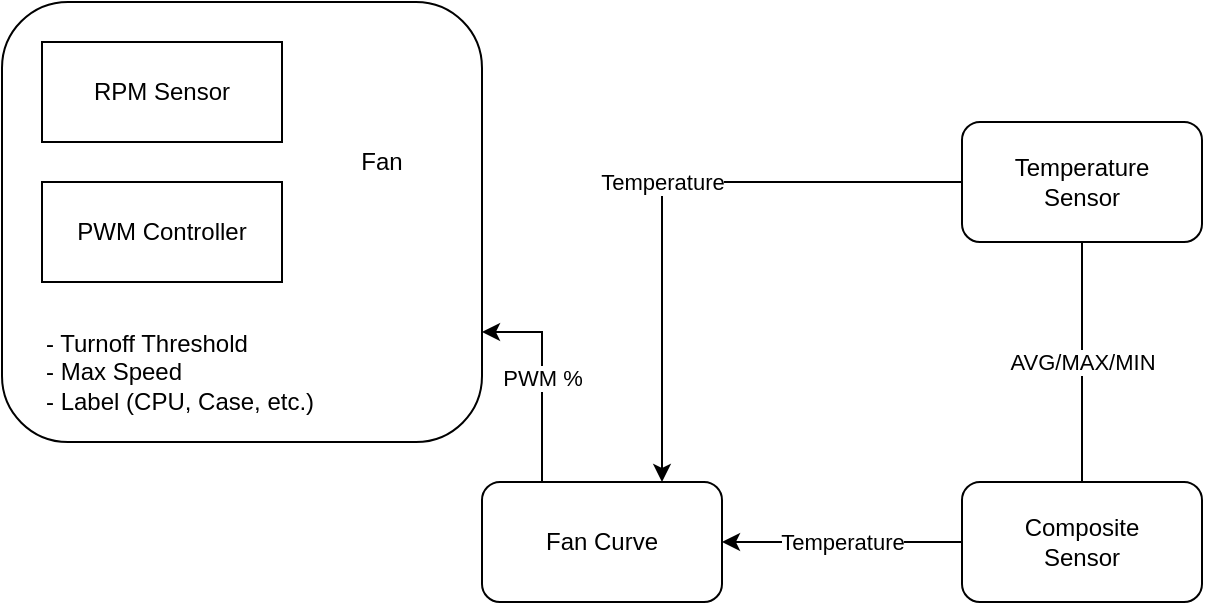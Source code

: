 <mxfile version="20.2.2" type="device"><diagram id="bxDzWbPEviacuxaYKsiD" name="Page-1"><mxGraphModel dx="1937" dy="1118" grid="1" gridSize="10" guides="1" tooltips="1" connect="1" arrows="1" fold="1" page="1" pageScale="1" pageWidth="850" pageHeight="1100" math="0" shadow="0"><root><mxCell id="0"/><mxCell id="1" parent="0"/><mxCell id="q76BMfCWVbtvAWEKWUzq-13" value="PWM %" style="edgeStyle=orthogonalEdgeStyle;rounded=0;orthogonalLoop=1;jettySize=auto;html=1;exitX=0.25;exitY=0;exitDx=0;exitDy=0;entryX=1;entryY=0.75;entryDx=0;entryDy=0;endArrow=classic;endFill=1;" edge="1" parent="1" source="q76BMfCWVbtvAWEKWUzq-6" target="q76BMfCWVbtvAWEKWUzq-1"><mxGeometry relative="1" as="geometry"/></mxCell><mxCell id="q76BMfCWVbtvAWEKWUzq-6" value="&lt;div&gt;Fan Curve&lt;/div&gt;" style="rounded=1;whiteSpace=wrap;html=1;" vertex="1" parent="1"><mxGeometry x="365" y="350" width="120" height="60" as="geometry"/></mxCell><mxCell id="q76BMfCWVbtvAWEKWUzq-10" value="AVG/MAX/MIN" style="edgeStyle=orthogonalEdgeStyle;rounded=0;orthogonalLoop=1;jettySize=auto;html=1;exitX=0.5;exitY=1;exitDx=0;exitDy=0;entryX=0.5;entryY=0;entryDx=0;entryDy=0;endArrow=none;endFill=0;" edge="1" parent="1" source="q76BMfCWVbtvAWEKWUzq-7" target="q76BMfCWVbtvAWEKWUzq-8"><mxGeometry relative="1" as="geometry"/></mxCell><mxCell id="q76BMfCWVbtvAWEKWUzq-16" value="Temperature" style="edgeStyle=orthogonalEdgeStyle;rounded=0;orthogonalLoop=1;jettySize=auto;html=1;exitX=0;exitY=0.5;exitDx=0;exitDy=0;entryX=0.75;entryY=0;entryDx=0;entryDy=0;endArrow=classic;endFill=1;" edge="1" parent="1" source="q76BMfCWVbtvAWEKWUzq-7" target="q76BMfCWVbtvAWEKWUzq-6"><mxGeometry relative="1" as="geometry"/></mxCell><mxCell id="q76BMfCWVbtvAWEKWUzq-7" value="&lt;div&gt;Temperature&lt;/div&gt;&lt;div&gt;Sensor&lt;br&gt;&lt;/div&gt;" style="rounded=1;whiteSpace=wrap;html=1;" vertex="1" parent="1"><mxGeometry x="605" y="170" width="120" height="60" as="geometry"/></mxCell><mxCell id="q76BMfCWVbtvAWEKWUzq-12" value="Temperature" style="edgeStyle=orthogonalEdgeStyle;rounded=0;orthogonalLoop=1;jettySize=auto;html=1;exitX=0;exitY=0.5;exitDx=0;exitDy=0;entryX=1;entryY=0.5;entryDx=0;entryDy=0;endArrow=classic;endFill=1;" edge="1" parent="1" source="q76BMfCWVbtvAWEKWUzq-8" target="q76BMfCWVbtvAWEKWUzq-6"><mxGeometry relative="1" as="geometry"/></mxCell><mxCell id="q76BMfCWVbtvAWEKWUzq-8" value="&lt;div&gt;Composite&lt;/div&gt;&lt;div&gt;Sensor&lt;br&gt;&lt;/div&gt;" style="rounded=1;whiteSpace=wrap;html=1;" vertex="1" parent="1"><mxGeometry x="605" y="350" width="120" height="60" as="geometry"/></mxCell><mxCell id="q76BMfCWVbtvAWEKWUzq-1" value="" style="rounded=1;whiteSpace=wrap;html=1;align=right;labelPosition=center;verticalLabelPosition=middle;verticalAlign=top;spacingTop=20;spacingRight=20;" vertex="1" parent="1"><mxGeometry x="125" y="110" width="240" height="220" as="geometry"/></mxCell><mxCell id="q76BMfCWVbtvAWEKWUzq-2" value="RPM Sensor" style="rounded=0;whiteSpace=wrap;html=1;" vertex="1" parent="1"><mxGeometry x="145" y="130" width="120" height="50" as="geometry"/></mxCell><mxCell id="q76BMfCWVbtvAWEKWUzq-3" value="PWM Controller" style="rounded=0;whiteSpace=wrap;html=1;" vertex="1" parent="1"><mxGeometry x="145" y="200" width="120" height="50" as="geometry"/></mxCell><mxCell id="q76BMfCWVbtvAWEKWUzq-4" value="&lt;div&gt;Fan&lt;/div&gt;" style="text;html=1;strokeColor=none;fillColor=none;align=center;verticalAlign=middle;whiteSpace=wrap;rounded=0;" vertex="1" parent="1"><mxGeometry x="285" y="175" width="60" height="30" as="geometry"/></mxCell><mxCell id="q76BMfCWVbtvAWEKWUzq-15" value="&lt;div&gt;- Turnoff Threshold&lt;/div&gt;&lt;div&gt;- Max Speed&lt;/div&gt;&lt;div&gt;- Label (CPU, Case, etc.)&lt;br&gt;&lt;/div&gt;" style="text;html=1;strokeColor=none;fillColor=none;align=left;verticalAlign=middle;whiteSpace=wrap;rounded=0;" vertex="1" parent="1"><mxGeometry x="145" y="270" width="190" height="50" as="geometry"/></mxCell></root></mxGraphModel></diagram></mxfile>